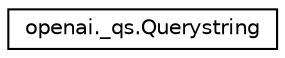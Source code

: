 digraph "Graphical Class Hierarchy"
{
 // LATEX_PDF_SIZE
  edge [fontname="Helvetica",fontsize="10",labelfontname="Helvetica",labelfontsize="10"];
  node [fontname="Helvetica",fontsize="10",shape=record];
  rankdir="LR";
  Node0 [label="openai._qs.Querystring",height=0.2,width=0.4,color="black", fillcolor="white", style="filled",URL="$classopenai_1_1__qs_1_1Querystring.html",tooltip=" "];
}
